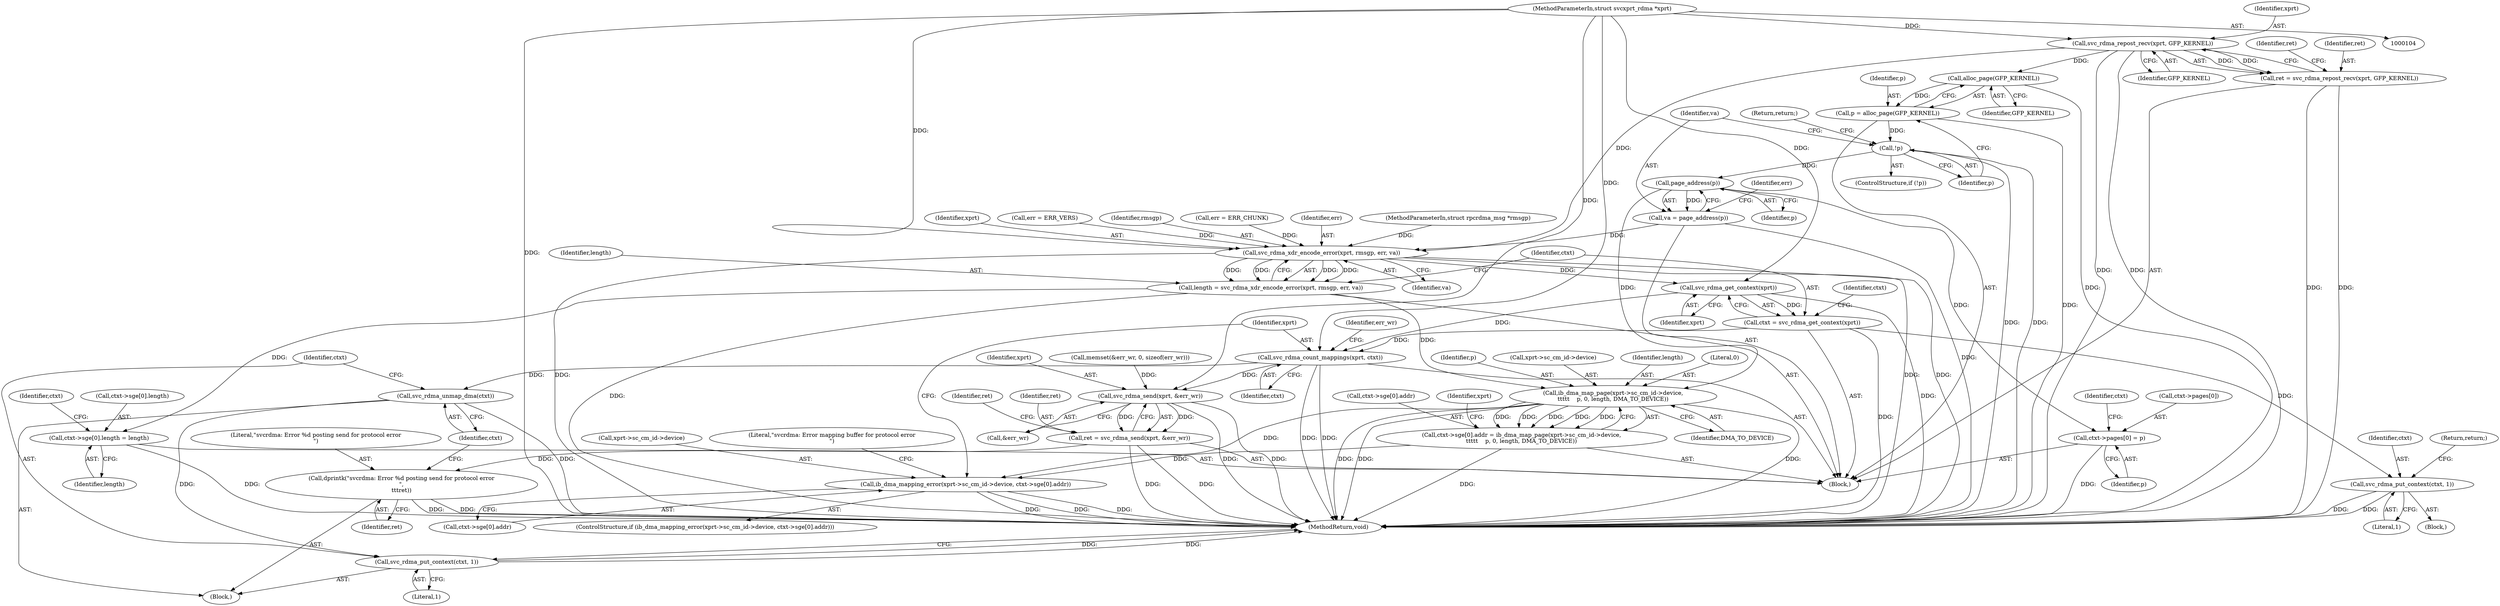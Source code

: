 digraph "1_linux_c70422f760c120480fee4de6c38804c72aa26bc1_39@API" {
"1000118" [label="(Call,svc_rdma_repost_recv(xprt, GFP_KERNEL))"];
"1000105" [label="(MethodParameterIn,struct svcxprt_rdma *xprt)"];
"1000116" [label="(Call,ret = svc_rdma_repost_recv(xprt, GFP_KERNEL))"];
"1000126" [label="(Call,alloc_page(GFP_KERNEL))"];
"1000124" [label="(Call,p = alloc_page(GFP_KERNEL))"];
"1000129" [label="(Call,!p)"];
"1000134" [label="(Call,page_address(p))"];
"1000132" [label="(Call,va = page_address(p))"];
"1000149" [label="(Call,svc_rdma_xdr_encode_error(xprt, rmsgp, err, va))"];
"1000147" [label="(Call,length = svc_rdma_xdr_encode_error(xprt, rmsgp, err, va))"];
"1000188" [label="(Call,ctxt->sge[0].length = length)"];
"1000205" [label="(Call,ib_dma_map_page(xprt->sc_cm_id->device,\n\t\t\t\t\t    p, 0, length, DMA_TO_DEVICE))"];
"1000197" [label="(Call,ctxt->sge[0].addr = ib_dma_map_page(xprt->sc_cm_id->device,\n\t\t\t\t\t    p, 0, length, DMA_TO_DEVICE))"];
"1000216" [label="(Call,ib_dma_mapping_error(xprt->sc_cm_id->device, ctxt->sge[0].addr))"];
"1000156" [label="(Call,svc_rdma_get_context(xprt))"];
"1000154" [label="(Call,ctxt = svc_rdma_get_context(xprt))"];
"1000232" [label="(Call,svc_rdma_put_context(ctxt, 1))"];
"1000236" [label="(Call,svc_rdma_count_mappings(xprt, ctxt))"];
"1000284" [label="(Call,svc_rdma_send(xprt, &err_wr))"];
"1000282" [label="(Call,ret = svc_rdma_send(xprt, &err_wr))"];
"1000291" [label="(Call,dprintk(\"svcrdma: Error %d posting send for protocol error\n\",\n\t\t\tret))"];
"1000294" [label="(Call,svc_rdma_unmap_dma(ctxt))"];
"1000296" [label="(Call,svc_rdma_put_context(ctxt, 1))"];
"1000168" [label="(Call,ctxt->pages[0] = p)"];
"1000296" [label="(Call,svc_rdma_put_context(ctxt, 1))"];
"1000149" [label="(Call,svc_rdma_xdr_encode_error(xprt, rmsgp, err, va))"];
"1000284" [label="(Call,svc_rdma_send(xprt, &err_wr))"];
"1000217" [label="(Call,xprt->sc_cm_id->device)"];
"1000153" [label="(Identifier,va)"];
"1000297" [label="(Identifier,ctxt)"];
"1000198" [label="(Call,ctxt->sge[0].addr)"];
"1000150" [label="(Identifier,xprt)"];
"1000144" [label="(Call,err = ERR_VERS)"];
"1000154" [label="(Call,ctxt = svc_rdma_get_context(xprt))"];
"1000151" [label="(Identifier,rmsgp)"];
"1000126" [label="(Call,alloc_page(GFP_KERNEL))"];
"1000119" [label="(Identifier,xprt)"];
"1000299" [label="(MethodReturn,void)"];
"1000147" [label="(Call,length = svc_rdma_xdr_encode_error(xprt, rmsgp, err, va))"];
"1000237" [label="(Identifier,xprt)"];
"1000206" [label="(Call,xprt->sc_cm_id->device)"];
"1000132" [label="(Call,va = page_address(p))"];
"1000285" [label="(Identifier,xprt)"];
"1000133" [label="(Identifier,va)"];
"1000213" [label="(Identifier,length)"];
"1000137" [label="(Identifier,err)"];
"1000238" [label="(Identifier,ctxt)"];
"1000239" [label="(Call,memset(&err_wr, 0, sizeof(err_wr)))"];
"1000291" [label="(Call,dprintk(\"svcrdma: Error %d posting send for protocol error\n\",\n\t\t\tret))"];
"1000216" [label="(Call,ib_dma_mapping_error(xprt->sc_cm_id->device, ctxt->sge[0].addr))"];
"1000219" [label="(Identifier,xprt)"];
"1000289" [label="(Identifier,ret)"];
"1000156" [label="(Call,svc_rdma_get_context(xprt))"];
"1000127" [label="(Identifier,GFP_KERNEL)"];
"1000293" [label="(Identifier,ret)"];
"1000188" [label="(Call,ctxt->sge[0].length = length)"];
"1000295" [label="(Identifier,ctxt)"];
"1000124" [label="(Call,p = alloc_page(GFP_KERNEL))"];
"1000120" [label="(Identifier,GFP_KERNEL)"];
"1000283" [label="(Identifier,ret)"];
"1000215" [label="(ControlStructure,if (ib_dma_mapping_error(xprt->sc_cm_id->device, ctxt->sge[0].addr)))"];
"1000290" [label="(Block,)"];
"1000174" [label="(Identifier,p)"];
"1000212" [label="(Literal,0)"];
"1000196" [label="(Identifier,length)"];
"1000125" [label="(Identifier,p)"];
"1000160" [label="(Identifier,ctxt)"];
"1000234" [label="(Literal,1)"];
"1000122" [label="(Identifier,ret)"];
"1000179" [label="(Identifier,ctxt)"];
"1000189" [label="(Call,ctxt->sge[0].length)"];
"1000214" [label="(Identifier,DMA_TO_DEVICE)"];
"1000241" [label="(Identifier,err_wr)"];
"1000205" [label="(Call,ib_dma_map_page(xprt->sc_cm_id->device,\n\t\t\t\t\t    p, 0, length, DMA_TO_DEVICE))"];
"1000129" [label="(Call,!p)"];
"1000148" [label="(Identifier,length)"];
"1000211" [label="(Identifier,p)"];
"1000231" [label="(Literal,\"svcrdma: Error mapping buffer for protocol error\n\")"];
"1000117" [label="(Identifier,ret)"];
"1000169" [label="(Call,ctxt->pages[0])"];
"1000233" [label="(Identifier,ctxt)"];
"1000282" [label="(Call,ret = svc_rdma_send(xprt, &err_wr))"];
"1000294" [label="(Call,svc_rdma_unmap_dma(ctxt))"];
"1000128" [label="(ControlStructure,if (!p))"];
"1000235" [label="(Return,return;)"];
"1000105" [label="(MethodParameterIn,struct svcxprt_rdma *xprt)"];
"1000135" [label="(Identifier,p)"];
"1000232" [label="(Call,svc_rdma_put_context(ctxt, 1))"];
"1000197" [label="(Call,ctxt->sge[0].addr = ib_dma_map_page(xprt->sc_cm_id->device,\n\t\t\t\t\t    p, 0, length, DMA_TO_DEVICE))"];
"1000229" [label="(Block,)"];
"1000155" [label="(Identifier,ctxt)"];
"1000286" [label="(Call,&err_wr)"];
"1000201" [label="(Identifier,ctxt)"];
"1000236" [label="(Call,svc_rdma_count_mappings(xprt, ctxt))"];
"1000157" [label="(Identifier,xprt)"];
"1000136" [label="(Call,err = ERR_CHUNK)"];
"1000298" [label="(Literal,1)"];
"1000152" [label="(Identifier,err)"];
"1000106" [label="(MethodParameterIn,struct rpcrdma_msg *rmsgp)"];
"1000222" [label="(Call,ctxt->sge[0].addr)"];
"1000292" [label="(Literal,\"svcrdma: Error %d posting send for protocol error\n\")"];
"1000130" [label="(Identifier,p)"];
"1000108" [label="(Block,)"];
"1000134" [label="(Call,page_address(p))"];
"1000116" [label="(Call,ret = svc_rdma_repost_recv(xprt, GFP_KERNEL))"];
"1000168" [label="(Call,ctxt->pages[0] = p)"];
"1000118" [label="(Call,svc_rdma_repost_recv(xprt, GFP_KERNEL))"];
"1000131" [label="(Return,return;)"];
"1000118" -> "1000116"  [label="AST: "];
"1000118" -> "1000120"  [label="CFG: "];
"1000119" -> "1000118"  [label="AST: "];
"1000120" -> "1000118"  [label="AST: "];
"1000116" -> "1000118"  [label="CFG: "];
"1000118" -> "1000299"  [label="DDG: "];
"1000118" -> "1000299"  [label="DDG: "];
"1000118" -> "1000116"  [label="DDG: "];
"1000118" -> "1000116"  [label="DDG: "];
"1000105" -> "1000118"  [label="DDG: "];
"1000118" -> "1000126"  [label="DDG: "];
"1000118" -> "1000149"  [label="DDG: "];
"1000105" -> "1000104"  [label="AST: "];
"1000105" -> "1000299"  [label="DDG: "];
"1000105" -> "1000149"  [label="DDG: "];
"1000105" -> "1000156"  [label="DDG: "];
"1000105" -> "1000236"  [label="DDG: "];
"1000105" -> "1000284"  [label="DDG: "];
"1000116" -> "1000108"  [label="AST: "];
"1000117" -> "1000116"  [label="AST: "];
"1000122" -> "1000116"  [label="CFG: "];
"1000116" -> "1000299"  [label="DDG: "];
"1000116" -> "1000299"  [label="DDG: "];
"1000126" -> "1000124"  [label="AST: "];
"1000126" -> "1000127"  [label="CFG: "];
"1000127" -> "1000126"  [label="AST: "];
"1000124" -> "1000126"  [label="CFG: "];
"1000126" -> "1000299"  [label="DDG: "];
"1000126" -> "1000124"  [label="DDG: "];
"1000124" -> "1000108"  [label="AST: "];
"1000125" -> "1000124"  [label="AST: "];
"1000130" -> "1000124"  [label="CFG: "];
"1000124" -> "1000299"  [label="DDG: "];
"1000124" -> "1000129"  [label="DDG: "];
"1000129" -> "1000128"  [label="AST: "];
"1000129" -> "1000130"  [label="CFG: "];
"1000130" -> "1000129"  [label="AST: "];
"1000131" -> "1000129"  [label="CFG: "];
"1000133" -> "1000129"  [label="CFG: "];
"1000129" -> "1000299"  [label="DDG: "];
"1000129" -> "1000299"  [label="DDG: "];
"1000129" -> "1000134"  [label="DDG: "];
"1000134" -> "1000132"  [label="AST: "];
"1000134" -> "1000135"  [label="CFG: "];
"1000135" -> "1000134"  [label="AST: "];
"1000132" -> "1000134"  [label="CFG: "];
"1000134" -> "1000132"  [label="DDG: "];
"1000134" -> "1000168"  [label="DDG: "];
"1000134" -> "1000205"  [label="DDG: "];
"1000132" -> "1000108"  [label="AST: "];
"1000133" -> "1000132"  [label="AST: "];
"1000137" -> "1000132"  [label="CFG: "];
"1000132" -> "1000299"  [label="DDG: "];
"1000132" -> "1000149"  [label="DDG: "];
"1000149" -> "1000147"  [label="AST: "];
"1000149" -> "1000153"  [label="CFG: "];
"1000150" -> "1000149"  [label="AST: "];
"1000151" -> "1000149"  [label="AST: "];
"1000152" -> "1000149"  [label="AST: "];
"1000153" -> "1000149"  [label="AST: "];
"1000147" -> "1000149"  [label="CFG: "];
"1000149" -> "1000299"  [label="DDG: "];
"1000149" -> "1000299"  [label="DDG: "];
"1000149" -> "1000299"  [label="DDG: "];
"1000149" -> "1000147"  [label="DDG: "];
"1000149" -> "1000147"  [label="DDG: "];
"1000149" -> "1000147"  [label="DDG: "];
"1000149" -> "1000147"  [label="DDG: "];
"1000106" -> "1000149"  [label="DDG: "];
"1000144" -> "1000149"  [label="DDG: "];
"1000136" -> "1000149"  [label="DDG: "];
"1000149" -> "1000156"  [label="DDG: "];
"1000147" -> "1000108"  [label="AST: "];
"1000148" -> "1000147"  [label="AST: "];
"1000155" -> "1000147"  [label="CFG: "];
"1000147" -> "1000299"  [label="DDG: "];
"1000147" -> "1000188"  [label="DDG: "];
"1000147" -> "1000205"  [label="DDG: "];
"1000188" -> "1000108"  [label="AST: "];
"1000188" -> "1000196"  [label="CFG: "];
"1000189" -> "1000188"  [label="AST: "];
"1000196" -> "1000188"  [label="AST: "];
"1000201" -> "1000188"  [label="CFG: "];
"1000188" -> "1000299"  [label="DDG: "];
"1000205" -> "1000197"  [label="AST: "];
"1000205" -> "1000214"  [label="CFG: "];
"1000206" -> "1000205"  [label="AST: "];
"1000211" -> "1000205"  [label="AST: "];
"1000212" -> "1000205"  [label="AST: "];
"1000213" -> "1000205"  [label="AST: "];
"1000214" -> "1000205"  [label="AST: "];
"1000197" -> "1000205"  [label="CFG: "];
"1000205" -> "1000299"  [label="DDG: "];
"1000205" -> "1000299"  [label="DDG: "];
"1000205" -> "1000299"  [label="DDG: "];
"1000205" -> "1000197"  [label="DDG: "];
"1000205" -> "1000197"  [label="DDG: "];
"1000205" -> "1000197"  [label="DDG: "];
"1000205" -> "1000197"  [label="DDG: "];
"1000205" -> "1000197"  [label="DDG: "];
"1000205" -> "1000216"  [label="DDG: "];
"1000197" -> "1000108"  [label="AST: "];
"1000198" -> "1000197"  [label="AST: "];
"1000219" -> "1000197"  [label="CFG: "];
"1000197" -> "1000299"  [label="DDG: "];
"1000197" -> "1000216"  [label="DDG: "];
"1000216" -> "1000215"  [label="AST: "];
"1000216" -> "1000222"  [label="CFG: "];
"1000217" -> "1000216"  [label="AST: "];
"1000222" -> "1000216"  [label="AST: "];
"1000231" -> "1000216"  [label="CFG: "];
"1000237" -> "1000216"  [label="CFG: "];
"1000216" -> "1000299"  [label="DDG: "];
"1000216" -> "1000299"  [label="DDG: "];
"1000216" -> "1000299"  [label="DDG: "];
"1000156" -> "1000154"  [label="AST: "];
"1000156" -> "1000157"  [label="CFG: "];
"1000157" -> "1000156"  [label="AST: "];
"1000154" -> "1000156"  [label="CFG: "];
"1000156" -> "1000299"  [label="DDG: "];
"1000156" -> "1000154"  [label="DDG: "];
"1000156" -> "1000236"  [label="DDG: "];
"1000154" -> "1000108"  [label="AST: "];
"1000155" -> "1000154"  [label="AST: "];
"1000160" -> "1000154"  [label="CFG: "];
"1000154" -> "1000299"  [label="DDG: "];
"1000154" -> "1000232"  [label="DDG: "];
"1000154" -> "1000236"  [label="DDG: "];
"1000232" -> "1000229"  [label="AST: "];
"1000232" -> "1000234"  [label="CFG: "];
"1000233" -> "1000232"  [label="AST: "];
"1000234" -> "1000232"  [label="AST: "];
"1000235" -> "1000232"  [label="CFG: "];
"1000232" -> "1000299"  [label="DDG: "];
"1000232" -> "1000299"  [label="DDG: "];
"1000236" -> "1000108"  [label="AST: "];
"1000236" -> "1000238"  [label="CFG: "];
"1000237" -> "1000236"  [label="AST: "];
"1000238" -> "1000236"  [label="AST: "];
"1000241" -> "1000236"  [label="CFG: "];
"1000236" -> "1000299"  [label="DDG: "];
"1000236" -> "1000299"  [label="DDG: "];
"1000236" -> "1000284"  [label="DDG: "];
"1000236" -> "1000294"  [label="DDG: "];
"1000284" -> "1000282"  [label="AST: "];
"1000284" -> "1000286"  [label="CFG: "];
"1000285" -> "1000284"  [label="AST: "];
"1000286" -> "1000284"  [label="AST: "];
"1000282" -> "1000284"  [label="CFG: "];
"1000284" -> "1000299"  [label="DDG: "];
"1000284" -> "1000299"  [label="DDG: "];
"1000284" -> "1000282"  [label="DDG: "];
"1000284" -> "1000282"  [label="DDG: "];
"1000239" -> "1000284"  [label="DDG: "];
"1000282" -> "1000108"  [label="AST: "];
"1000283" -> "1000282"  [label="AST: "];
"1000289" -> "1000282"  [label="CFG: "];
"1000282" -> "1000299"  [label="DDG: "];
"1000282" -> "1000299"  [label="DDG: "];
"1000282" -> "1000291"  [label="DDG: "];
"1000291" -> "1000290"  [label="AST: "];
"1000291" -> "1000293"  [label="CFG: "];
"1000292" -> "1000291"  [label="AST: "];
"1000293" -> "1000291"  [label="AST: "];
"1000295" -> "1000291"  [label="CFG: "];
"1000291" -> "1000299"  [label="DDG: "];
"1000291" -> "1000299"  [label="DDG: "];
"1000294" -> "1000290"  [label="AST: "];
"1000294" -> "1000295"  [label="CFG: "];
"1000295" -> "1000294"  [label="AST: "];
"1000297" -> "1000294"  [label="CFG: "];
"1000294" -> "1000299"  [label="DDG: "];
"1000294" -> "1000296"  [label="DDG: "];
"1000296" -> "1000290"  [label="AST: "];
"1000296" -> "1000298"  [label="CFG: "];
"1000297" -> "1000296"  [label="AST: "];
"1000298" -> "1000296"  [label="AST: "];
"1000299" -> "1000296"  [label="CFG: "];
"1000296" -> "1000299"  [label="DDG: "];
"1000296" -> "1000299"  [label="DDG: "];
"1000168" -> "1000108"  [label="AST: "];
"1000168" -> "1000174"  [label="CFG: "];
"1000169" -> "1000168"  [label="AST: "];
"1000174" -> "1000168"  [label="AST: "];
"1000179" -> "1000168"  [label="CFG: "];
"1000168" -> "1000299"  [label="DDG: "];
}
